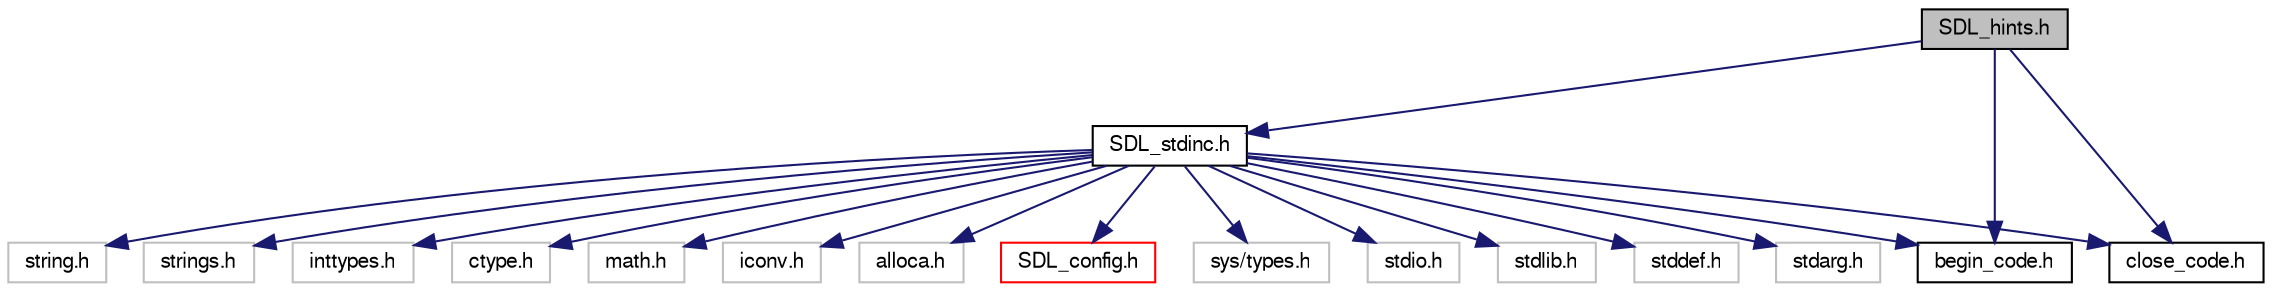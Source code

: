 digraph "SDL_hints.h"
{
  edge [fontname="FreeSans",fontsize="10",labelfontname="FreeSans",labelfontsize="10"];
  node [fontname="FreeSans",fontsize="10",shape=record];
  Node1 [label="SDL_hints.h",height=0.2,width=0.4,color="black", fillcolor="grey75", style="filled" fontcolor="black"];
  Node1 -> Node2 [color="midnightblue",fontsize="10",style="solid",fontname="FreeSans"];
  Node2 [label="SDL_stdinc.h",height=0.2,width=0.4,color="black", fillcolor="white", style="filled",URL="$d9/d24/_s_d_l__stdinc_8h.html"];
  Node2 -> Node3 [color="midnightblue",fontsize="10",style="solid",fontname="FreeSans"];
  Node3 [label="SDL_config.h",height=0.2,width=0.4,color="red", fillcolor="white", style="filled",URL="$d1/d8f/_s_d_l__config_8h.html"];
  Node2 -> Node4 [color="midnightblue",fontsize="10",style="solid",fontname="FreeSans"];
  Node4 [label="sys/types.h",height=0.2,width=0.4,color="grey75", fillcolor="white", style="filled"];
  Node2 -> Node5 [color="midnightblue",fontsize="10",style="solid",fontname="FreeSans"];
  Node5 [label="stdio.h",height=0.2,width=0.4,color="grey75", fillcolor="white", style="filled"];
  Node2 -> Node6 [color="midnightblue",fontsize="10",style="solid",fontname="FreeSans"];
  Node6 [label="stdlib.h",height=0.2,width=0.4,color="grey75", fillcolor="white", style="filled"];
  Node2 -> Node7 [color="midnightblue",fontsize="10",style="solid",fontname="FreeSans"];
  Node7 [label="stddef.h",height=0.2,width=0.4,color="grey75", fillcolor="white", style="filled"];
  Node2 -> Node8 [color="midnightblue",fontsize="10",style="solid",fontname="FreeSans"];
  Node8 [label="stdarg.h",height=0.2,width=0.4,color="grey75", fillcolor="white", style="filled"];
  Node2 -> Node9 [color="midnightblue",fontsize="10",style="solid",fontname="FreeSans"];
  Node9 [label="string.h",height=0.2,width=0.4,color="grey75", fillcolor="white", style="filled"];
  Node2 -> Node10 [color="midnightblue",fontsize="10",style="solid",fontname="FreeSans"];
  Node10 [label="strings.h",height=0.2,width=0.4,color="grey75", fillcolor="white", style="filled"];
  Node2 -> Node11 [color="midnightblue",fontsize="10",style="solid",fontname="FreeSans"];
  Node11 [label="inttypes.h",height=0.2,width=0.4,color="grey75", fillcolor="white", style="filled"];
  Node2 -> Node12 [color="midnightblue",fontsize="10",style="solid",fontname="FreeSans"];
  Node12 [label="ctype.h",height=0.2,width=0.4,color="grey75", fillcolor="white", style="filled"];
  Node2 -> Node13 [color="midnightblue",fontsize="10",style="solid",fontname="FreeSans"];
  Node13 [label="math.h",height=0.2,width=0.4,color="grey75", fillcolor="white", style="filled"];
  Node2 -> Node14 [color="midnightblue",fontsize="10",style="solid",fontname="FreeSans"];
  Node14 [label="iconv.h",height=0.2,width=0.4,color="grey75", fillcolor="white", style="filled"];
  Node2 -> Node15 [color="midnightblue",fontsize="10",style="solid",fontname="FreeSans"];
  Node15 [label="begin_code.h",height=0.2,width=0.4,color="black", fillcolor="white", style="filled",URL="$d1/d90/begin__code_8h.html"];
  Node2 -> Node16 [color="midnightblue",fontsize="10",style="solid",fontname="FreeSans"];
  Node16 [label="alloca.h",height=0.2,width=0.4,color="grey75", fillcolor="white", style="filled"];
  Node2 -> Node17 [color="midnightblue",fontsize="10",style="solid",fontname="FreeSans"];
  Node17 [label="close_code.h",height=0.2,width=0.4,color="black", fillcolor="white", style="filled",URL="$d0/d2e/close__code_8h.html"];
  Node1 -> Node15 [color="midnightblue",fontsize="10",style="solid",fontname="FreeSans"];
  Node1 -> Node17 [color="midnightblue",fontsize="10",style="solid",fontname="FreeSans"];
}
